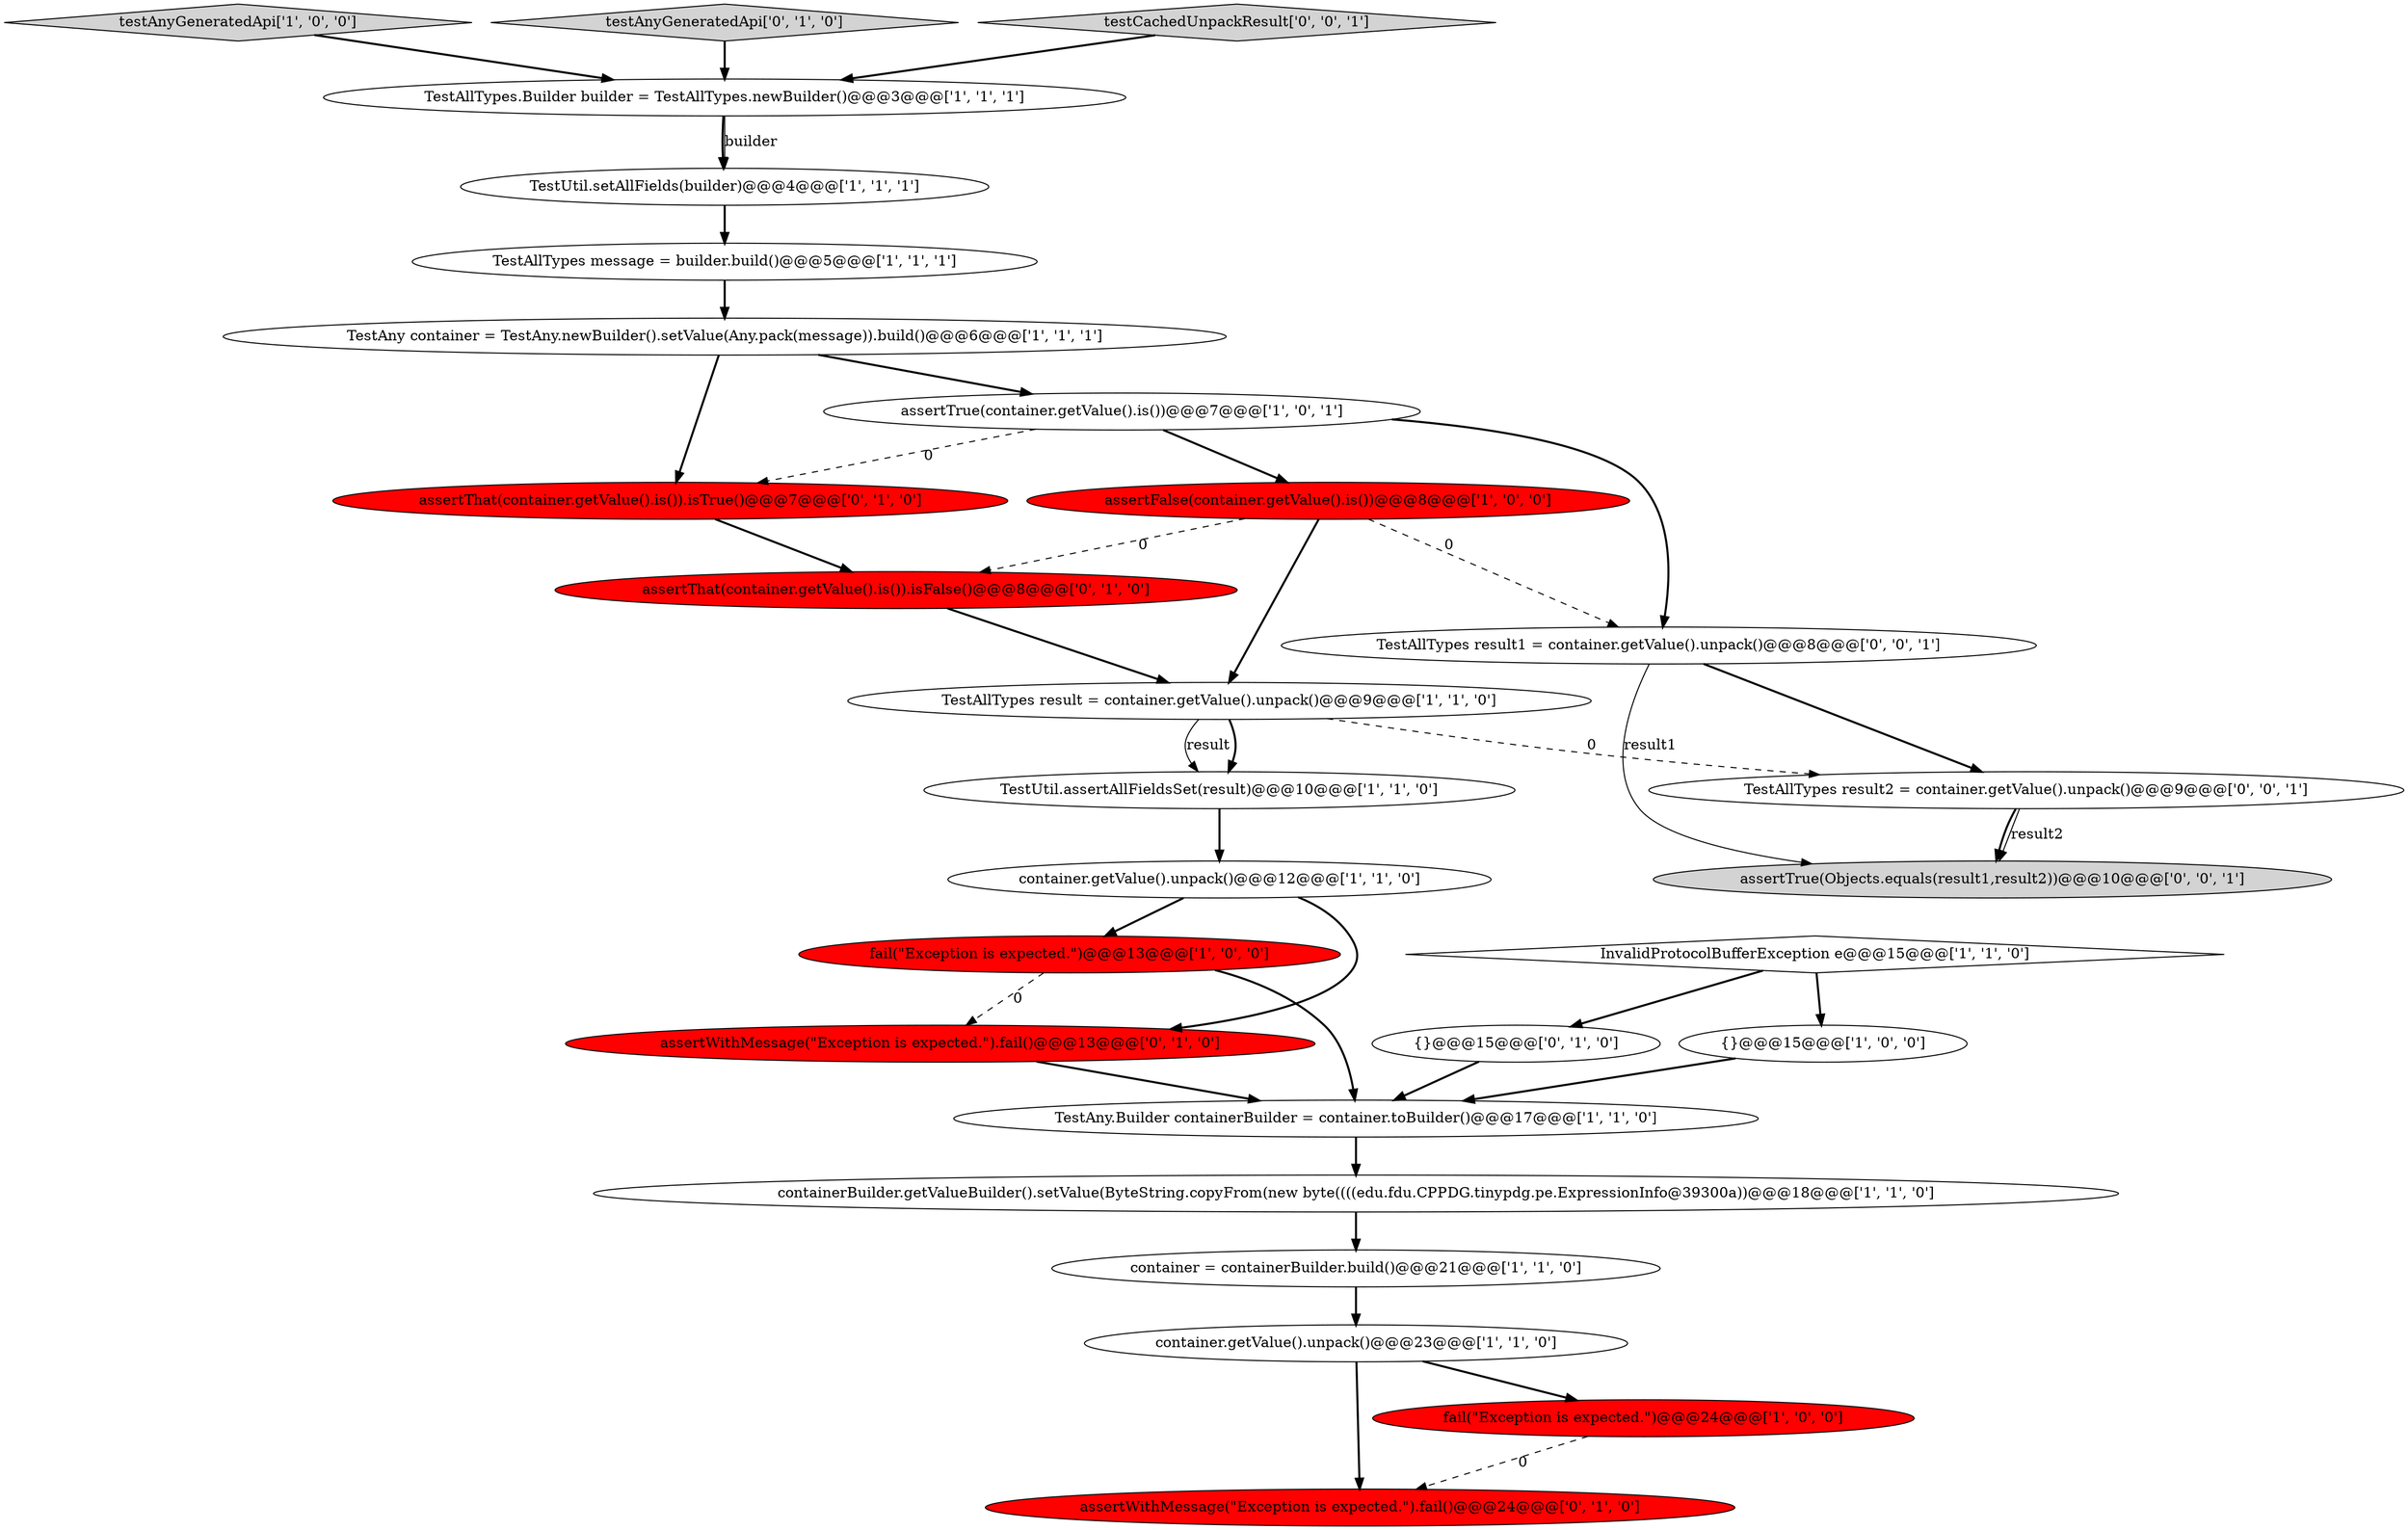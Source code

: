 digraph {
12 [style = filled, label = "TestAllTypes result = container.getValue().unpack()@@@9@@@['1', '1', '0']", fillcolor = white, shape = ellipse image = "AAA0AAABBB1BBB"];
9 [style = filled, label = "assertFalse(container.getValue().is())@@@8@@@['1', '0', '0']", fillcolor = red, shape = ellipse image = "AAA1AAABBB1BBB"];
11 [style = filled, label = "InvalidProtocolBufferException e@@@15@@@['1', '1', '0']", fillcolor = white, shape = diamond image = "AAA0AAABBB1BBB"];
17 [style = filled, label = "testAnyGeneratedApi['1', '0', '0']", fillcolor = lightgray, shape = diamond image = "AAA0AAABBB1BBB"];
10 [style = filled, label = "containerBuilder.getValueBuilder().setValue(ByteString.copyFrom(new byte((((edu.fdu.CPPDG.tinypdg.pe.ExpressionInfo@39300a))@@@18@@@['1', '1', '0']", fillcolor = white, shape = ellipse image = "AAA0AAABBB1BBB"];
4 [style = filled, label = "fail(\"Exception is expected.\")@@@13@@@['1', '0', '0']", fillcolor = red, shape = ellipse image = "AAA1AAABBB1BBB"];
19 [style = filled, label = "testAnyGeneratedApi['0', '1', '0']", fillcolor = lightgray, shape = diamond image = "AAA0AAABBB2BBB"];
5 [style = filled, label = "{}@@@15@@@['1', '0', '0']", fillcolor = white, shape = ellipse image = "AAA0AAABBB1BBB"];
18 [style = filled, label = "{}@@@15@@@['0', '1', '0']", fillcolor = white, shape = ellipse image = "AAA0AAABBB2BBB"];
1 [style = filled, label = "container = containerBuilder.build()@@@21@@@['1', '1', '0']", fillcolor = white, shape = ellipse image = "AAA0AAABBB1BBB"];
21 [style = filled, label = "assertWithMessage(\"Exception is expected.\").fail()@@@24@@@['0', '1', '0']", fillcolor = red, shape = ellipse image = "AAA1AAABBB2BBB"];
25 [style = filled, label = "testCachedUnpackResult['0', '0', '1']", fillcolor = lightgray, shape = diamond image = "AAA0AAABBB3BBB"];
8 [style = filled, label = "TestAllTypes message = builder.build()@@@5@@@['1', '1', '1']", fillcolor = white, shape = ellipse image = "AAA0AAABBB1BBB"];
23 [style = filled, label = "assertThat(container.getValue().is()).isFalse()@@@8@@@['0', '1', '0']", fillcolor = red, shape = ellipse image = "AAA1AAABBB2BBB"];
2 [style = filled, label = "TestAny container = TestAny.newBuilder().setValue(Any.pack(message)).build()@@@6@@@['1', '1', '1']", fillcolor = white, shape = ellipse image = "AAA0AAABBB1BBB"];
26 [style = filled, label = "TestAllTypes result2 = container.getValue().unpack()@@@9@@@['0', '0', '1']", fillcolor = white, shape = ellipse image = "AAA0AAABBB3BBB"];
15 [style = filled, label = "container.getValue().unpack()@@@12@@@['1', '1', '0']", fillcolor = white, shape = ellipse image = "AAA0AAABBB1BBB"];
6 [style = filled, label = "container.getValue().unpack()@@@23@@@['1', '1', '0']", fillcolor = white, shape = ellipse image = "AAA0AAABBB1BBB"];
13 [style = filled, label = "TestAny.Builder containerBuilder = container.toBuilder()@@@17@@@['1', '1', '0']", fillcolor = white, shape = ellipse image = "AAA0AAABBB1BBB"];
14 [style = filled, label = "assertTrue(container.getValue().is())@@@7@@@['1', '0', '1']", fillcolor = white, shape = ellipse image = "AAA0AAABBB1BBB"];
27 [style = filled, label = "TestAllTypes result1 = container.getValue().unpack()@@@8@@@['0', '0', '1']", fillcolor = white, shape = ellipse image = "AAA0AAABBB3BBB"];
16 [style = filled, label = "TestUtil.assertAllFieldsSet(result)@@@10@@@['1', '1', '0']", fillcolor = white, shape = ellipse image = "AAA0AAABBB1BBB"];
24 [style = filled, label = "assertTrue(Objects.equals(result1,result2))@@@10@@@['0', '0', '1']", fillcolor = lightgray, shape = ellipse image = "AAA0AAABBB3BBB"];
3 [style = filled, label = "TestUtil.setAllFields(builder)@@@4@@@['1', '1', '1']", fillcolor = white, shape = ellipse image = "AAA0AAABBB1BBB"];
22 [style = filled, label = "assertWithMessage(\"Exception is expected.\").fail()@@@13@@@['0', '1', '0']", fillcolor = red, shape = ellipse image = "AAA1AAABBB2BBB"];
7 [style = filled, label = "fail(\"Exception is expected.\")@@@24@@@['1', '0', '0']", fillcolor = red, shape = ellipse image = "AAA1AAABBB1BBB"];
20 [style = filled, label = "assertThat(container.getValue().is()).isTrue()@@@7@@@['0', '1', '0']", fillcolor = red, shape = ellipse image = "AAA1AAABBB2BBB"];
0 [style = filled, label = "TestAllTypes.Builder builder = TestAllTypes.newBuilder()@@@3@@@['1', '1', '1']", fillcolor = white, shape = ellipse image = "AAA0AAABBB1BBB"];
25->0 [style = bold, label=""];
27->24 [style = solid, label="result1"];
0->3 [style = bold, label=""];
16->15 [style = bold, label=""];
13->10 [style = bold, label=""];
2->20 [style = bold, label=""];
7->21 [style = dashed, label="0"];
6->21 [style = bold, label=""];
4->13 [style = bold, label=""];
14->20 [style = dashed, label="0"];
9->27 [style = dashed, label="0"];
12->16 [style = bold, label=""];
4->22 [style = dashed, label="0"];
26->24 [style = bold, label=""];
9->23 [style = dashed, label="0"];
11->18 [style = bold, label=""];
19->0 [style = bold, label=""];
15->22 [style = bold, label=""];
12->26 [style = dashed, label="0"];
11->5 [style = bold, label=""];
1->6 [style = bold, label=""];
12->16 [style = solid, label="result"];
0->3 [style = solid, label="builder"];
17->0 [style = bold, label=""];
20->23 [style = bold, label=""];
8->2 [style = bold, label=""];
3->8 [style = bold, label=""];
5->13 [style = bold, label=""];
2->14 [style = bold, label=""];
15->4 [style = bold, label=""];
18->13 [style = bold, label=""];
14->9 [style = bold, label=""];
23->12 [style = bold, label=""];
9->12 [style = bold, label=""];
14->27 [style = bold, label=""];
6->7 [style = bold, label=""];
10->1 [style = bold, label=""];
22->13 [style = bold, label=""];
27->26 [style = bold, label=""];
26->24 [style = solid, label="result2"];
}
